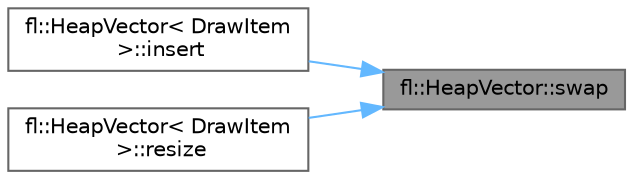 digraph "fl::HeapVector::swap"
{
 // LATEX_PDF_SIZE
  bgcolor="transparent";
  edge [fontname=Helvetica,fontsize=10,labelfontname=Helvetica,labelfontsize=10];
  node [fontname=Helvetica,fontsize=10,shape=box,height=0.2,width=0.4];
  rankdir="RL";
  Node1 [id="Node000001",label="fl::HeapVector::swap",height=0.2,width=0.4,color="gray40", fillcolor="grey60", style="filled", fontcolor="black",tooltip=" "];
  Node1 -> Node2 [id="edge1_Node000001_Node000002",dir="back",color="steelblue1",style="solid",tooltip=" "];
  Node2 [id="Node000002",label="fl::HeapVector\< DrawItem\l \>::insert",height=0.2,width=0.4,color="grey40", fillcolor="white", style="filled",URL="$db/ddd/classfl_1_1_heap_vector_a4a2c31638b5aa6bc3dac996285547e06.html#a4a2c31638b5aa6bc3dac996285547e06",tooltip=" "];
  Node1 -> Node3 [id="edge2_Node000001_Node000003",dir="back",color="steelblue1",style="solid",tooltip=" "];
  Node3 [id="Node000003",label="fl::HeapVector\< DrawItem\l \>::resize",height=0.2,width=0.4,color="grey40", fillcolor="white", style="filled",URL="$db/ddd/classfl_1_1_heap_vector_a9fae0dadbb1a36e82e295fb70175a63a.html#a9fae0dadbb1a36e82e295fb70175a63a",tooltip=" "];
}
